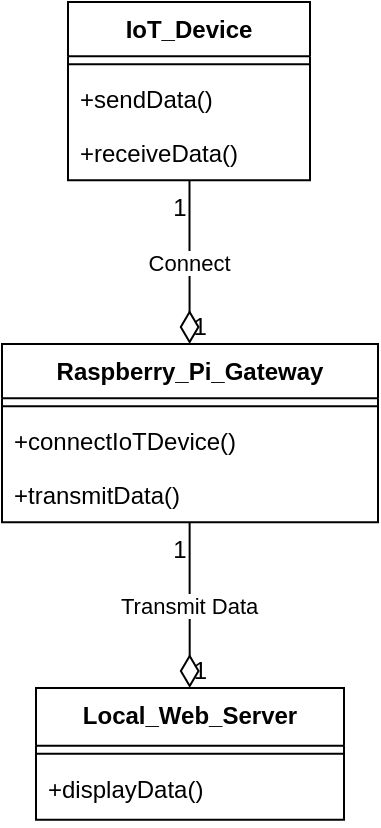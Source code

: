 <mxfile version="24.5.2" type="github">
  <diagram name="Page-1" id="1PJt0S-n6_eXzFKxdxJs">
    <mxGraphModel dx="831" dy="941" grid="1" gridSize="10" guides="1" tooltips="1" connect="1" arrows="1" fold="1" page="1" pageScale="1" pageWidth="827" pageHeight="1169" math="0" shadow="0">
      <root>
        <mxCell id="0" />
        <mxCell id="1" parent="0" />
        <mxCell id="2" value="IoT_Device" style="swimlane;fontStyle=1;align=center;verticalAlign=top;childLayout=stackLayout;horizontal=1;startSize=27.08;horizontalStack=0;resizeParent=1;resizeParentMax=0;resizeLast=0;collapsible=0;marginBottom=0;" parent="1" vertex="1">
          <mxGeometry x="183" y="80" width="121" height="89.08" as="geometry" />
        </mxCell>
        <mxCell id="3" style="line;strokeWidth=1;fillColor=none;align=left;verticalAlign=middle;spacingTop=-1;spacingLeft=3;spacingRight=3;rotatable=0;labelPosition=right;points=[];portConstraint=eastwest;strokeColor=inherit;" parent="2" vertex="1">
          <mxGeometry y="27.08" width="121" height="8" as="geometry" />
        </mxCell>
        <mxCell id="4" value="+sendData()" style="text;strokeColor=none;fillColor=none;align=left;verticalAlign=top;spacingLeft=4;spacingRight=4;overflow=hidden;rotatable=0;points=[[0,0.5],[1,0.5]];portConstraint=eastwest;" parent="2" vertex="1">
          <mxGeometry y="35.08" width="121" height="27" as="geometry" />
        </mxCell>
        <mxCell id="5" value="+receiveData()" style="text;strokeColor=none;fillColor=none;align=left;verticalAlign=top;spacingLeft=4;spacingRight=4;overflow=hidden;rotatable=0;points=[[0,0.5],[1,0.5]];portConstraint=eastwest;" parent="2" vertex="1">
          <mxGeometry y="62.08" width="121" height="27" as="geometry" />
        </mxCell>
        <mxCell id="6" value="Raspberry_Pi_Gateway" style="swimlane;fontStyle=1;align=center;verticalAlign=top;childLayout=stackLayout;horizontal=1;startSize=27.08;horizontalStack=0;resizeParent=1;resizeParentMax=0;resizeLast=0;collapsible=0;marginBottom=0;" parent="1" vertex="1">
          <mxGeometry x="150" y="251" width="188" height="89.08" as="geometry" />
        </mxCell>
        <mxCell id="7" style="line;strokeWidth=1;fillColor=none;align=left;verticalAlign=middle;spacingTop=-1;spacingLeft=3;spacingRight=3;rotatable=0;labelPosition=right;points=[];portConstraint=eastwest;strokeColor=inherit;" parent="6" vertex="1">
          <mxGeometry y="27.08" width="188" height="8" as="geometry" />
        </mxCell>
        <mxCell id="8" value="+connectIoTDevice()" style="text;strokeColor=none;fillColor=none;align=left;verticalAlign=top;spacingLeft=4;spacingRight=4;overflow=hidden;rotatable=0;points=[[0,0.5],[1,0.5]];portConstraint=eastwest;" parent="6" vertex="1">
          <mxGeometry y="35.08" width="188" height="27" as="geometry" />
        </mxCell>
        <mxCell id="9" value="+transmitData()" style="text;strokeColor=none;fillColor=none;align=left;verticalAlign=top;spacingLeft=4;spacingRight=4;overflow=hidden;rotatable=0;points=[[0,0.5],[1,0.5]];portConstraint=eastwest;" parent="6" vertex="1">
          <mxGeometry y="62.08" width="188" height="27" as="geometry" />
        </mxCell>
        <mxCell id="10" value="Local_Web_Server" style="swimlane;fontStyle=1;align=center;verticalAlign=top;childLayout=stackLayout;horizontal=1;startSize=28.875;horizontalStack=0;resizeParent=1;resizeParentMax=0;resizeLast=0;collapsible=0;marginBottom=0;" parent="1" vertex="1">
          <mxGeometry x="167" y="423" width="154" height="65.875" as="geometry" />
        </mxCell>
        <mxCell id="11" style="line;strokeWidth=1;fillColor=none;align=left;verticalAlign=middle;spacingTop=-1;spacingLeft=3;spacingRight=3;rotatable=0;labelPosition=right;points=[];portConstraint=eastwest;strokeColor=inherit;" parent="10" vertex="1">
          <mxGeometry y="28.875" width="154" height="8" as="geometry" />
        </mxCell>
        <mxCell id="12" value="+displayData()" style="text;strokeColor=none;fillColor=none;align=left;verticalAlign=top;spacingLeft=4;spacingRight=4;overflow=hidden;rotatable=0;points=[[0,0.5],[1,0.5]];portConstraint=eastwest;" parent="10" vertex="1">
          <mxGeometry y="36.875" width="154" height="29" as="geometry" />
        </mxCell>
        <mxCell id="13" value="Connect" style="curved=1;startArrow=none;endArrow=diamondThin;endSize=14;endFill=0;exitX=0.502;exitY=0.998;entryX=0.499;entryY=0.004;" parent="1" source="2" target="6" edge="1">
          <mxGeometry relative="1" as="geometry">
            <Array as="points" />
          </mxGeometry>
        </mxCell>
        <mxCell id="14" value="1" style="edgeLabel;resizable=0;labelBackgroundColor=none;fontSize=12;align=right;verticalAlign=top;" parent="13" vertex="1">
          <mxGeometry x="-1" relative="1" as="geometry" />
        </mxCell>
        <mxCell id="15" value="1" style="edgeLabel;resizable=0;labelBackgroundColor=none;fontSize=12;align=left;verticalAlign=bottom;" parent="13" vertex="1">
          <mxGeometry x="1" relative="1" as="geometry" />
        </mxCell>
        <mxCell id="16" value="Transmit Data" style="curved=1;startArrow=none;endArrow=diamondThin;endSize=14;endFill=0;exitX=0.499;exitY=1.002;entryX=0.499;entryY=-0.003;" parent="1" source="6" target="10" edge="1">
          <mxGeometry relative="1" as="geometry">
            <Array as="points" />
          </mxGeometry>
        </mxCell>
        <mxCell id="17" value="1" style="edgeLabel;resizable=0;labelBackgroundColor=none;fontSize=12;align=right;verticalAlign=top;" parent="16" vertex="1">
          <mxGeometry x="-1" relative="1" as="geometry" />
        </mxCell>
        <mxCell id="18" value="1" style="edgeLabel;resizable=0;labelBackgroundColor=none;fontSize=12;align=left;verticalAlign=bottom;" parent="16" vertex="1">
          <mxGeometry x="1" relative="1" as="geometry" />
        </mxCell>
      </root>
    </mxGraphModel>
  </diagram>
</mxfile>
